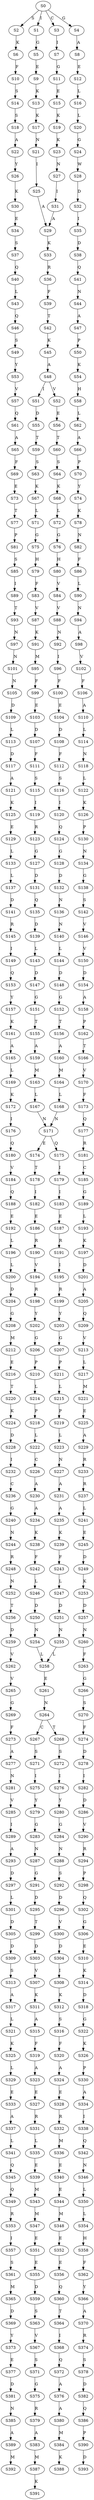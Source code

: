 strict digraph  {
	S0 -> S1 [ label = I ];
	S0 -> S2 [ label = S ];
	S0 -> S3 [ label = C ];
	S0 -> S4 [ label = G ];
	S1 -> S5 [ label = G ];
	S2 -> S6 [ label = K ];
	S3 -> S7 [ label = I ];
	S4 -> S8 [ label = A ];
	S5 -> S9 [ label = E ];
	S6 -> S10 [ label = F ];
	S7 -> S11 [ label = G ];
	S8 -> S12 [ label = E ];
	S9 -> S13 [ label = K ];
	S10 -> S14 [ label = S ];
	S11 -> S15 [ label = E ];
	S12 -> S16 [ label = L ];
	S13 -> S17 [ label = K ];
	S14 -> S18 [ label = S ];
	S15 -> S19 [ label = K ];
	S16 -> S20 [ label = L ];
	S17 -> S21 [ label = N ];
	S18 -> S22 [ label = A ];
	S19 -> S23 [ label = K ];
	S20 -> S24 [ label = G ];
	S21 -> S25 [ label = I ];
	S22 -> S26 [ label = Y ];
	S23 -> S27 [ label = N ];
	S24 -> S28 [ label = W ];
	S25 -> S29 [ label = A ];
	S26 -> S30 [ label = K ];
	S27 -> S31 [ label = I ];
	S28 -> S32 [ label = D ];
	S29 -> S33 [ label = K ];
	S30 -> S34 [ label = E ];
	S31 -> S29 [ label = A ];
	S32 -> S35 [ label = I ];
	S33 -> S36 [ label = R ];
	S34 -> S37 [ label = S ];
	S35 -> S38 [ label = D ];
	S36 -> S39 [ label = F ];
	S37 -> S40 [ label = Q ];
	S38 -> S41 [ label = Q ];
	S39 -> S42 [ label = T ];
	S40 -> S43 [ label = L ];
	S41 -> S44 [ label = N ];
	S42 -> S45 [ label = K ];
	S43 -> S46 [ label = Q ];
	S44 -> S47 [ label = A ];
	S45 -> S48 [ label = A ];
	S46 -> S49 [ label = S ];
	S47 -> S50 [ label = P ];
	S48 -> S51 [ label = I ];
	S48 -> S52 [ label = V ];
	S49 -> S53 [ label = Y ];
	S50 -> S54 [ label = K ];
	S51 -> S55 [ label = D ];
	S52 -> S56 [ label = E ];
	S53 -> S57 [ label = V ];
	S54 -> S58 [ label = H ];
	S55 -> S59 [ label = T ];
	S56 -> S60 [ label = T ];
	S57 -> S61 [ label = Q ];
	S58 -> S62 [ label = L ];
	S59 -> S63 [ label = S ];
	S60 -> S64 [ label = S ];
	S61 -> S65 [ label = A ];
	S62 -> S66 [ label = A ];
	S63 -> S67 [ label = K ];
	S64 -> S68 [ label = K ];
	S65 -> S69 [ label = F ];
	S66 -> S70 [ label = P ];
	S67 -> S71 [ label = L ];
	S68 -> S72 [ label = L ];
	S69 -> S73 [ label = E ];
	S70 -> S74 [ label = Y ];
	S71 -> S75 [ label = G ];
	S72 -> S76 [ label = G ];
	S73 -> S77 [ label = T ];
	S74 -> S78 [ label = K ];
	S75 -> S79 [ label = H ];
	S76 -> S80 [ label = H ];
	S77 -> S81 [ label = P ];
	S78 -> S82 [ label = N ];
	S79 -> S83 [ label = F ];
	S80 -> S84 [ label = V ];
	S81 -> S85 [ label = S ];
	S82 -> S86 [ label = F ];
	S83 -> S87 [ label = V ];
	S84 -> S88 [ label = V ];
	S85 -> S89 [ label = I ];
	S86 -> S90 [ label = L ];
	S87 -> S91 [ label = K ];
	S88 -> S92 [ label = N ];
	S89 -> S93 [ label = T ];
	S90 -> S94 [ label = N ];
	S91 -> S95 [ label = M ];
	S92 -> S96 [ label = I ];
	S93 -> S97 [ label = N ];
	S94 -> S98 [ label = A ];
	S95 -> S99 [ label = F ];
	S96 -> S100 [ label = F ];
	S97 -> S101 [ label = N ];
	S98 -> S102 [ label = V ];
	S99 -> S103 [ label = E ];
	S100 -> S104 [ label = E ];
	S101 -> S105 [ label = N ];
	S102 -> S106 [ label = F ];
	S103 -> S107 [ label = D ];
	S104 -> S108 [ label = D ];
	S105 -> S109 [ label = D ];
	S106 -> S110 [ label = A ];
	S107 -> S111 [ label = F ];
	S108 -> S112 [ label = F ];
	S109 -> S113 [ label = L ];
	S110 -> S114 [ label = L ];
	S111 -> S115 [ label = S ];
	S112 -> S116 [ label = S ];
	S113 -> S117 [ label = D ];
	S114 -> S118 [ label = N ];
	S115 -> S119 [ label = I ];
	S116 -> S120 [ label = I ];
	S117 -> S121 [ label = A ];
	S118 -> S122 [ label = L ];
	S119 -> S123 [ label = R ];
	S120 -> S124 [ label = Q ];
	S121 -> S125 [ label = K ];
	S122 -> S126 [ label = K ];
	S123 -> S127 [ label = G ];
	S124 -> S128 [ label = G ];
	S125 -> S129 [ label = E ];
	S126 -> S130 [ label = P ];
	S127 -> S131 [ label = D ];
	S128 -> S132 [ label = D ];
	S129 -> S133 [ label = L ];
	S130 -> S134 [ label = N ];
	S131 -> S135 [ label = Q ];
	S132 -> S136 [ label = N ];
	S133 -> S137 [ label = L ];
	S134 -> S138 [ label = G ];
	S135 -> S139 [ label = D ];
	S136 -> S140 [ label = N ];
	S137 -> S141 [ label = D ];
	S138 -> S142 [ label = S ];
	S139 -> S143 [ label = L ];
	S140 -> S144 [ label = L ];
	S141 -> S145 [ label = R ];
	S142 -> S146 [ label = V ];
	S143 -> S147 [ label = D ];
	S144 -> S148 [ label = D ];
	S145 -> S149 [ label = I ];
	S146 -> S150 [ label = V ];
	S147 -> S151 [ label = G ];
	S148 -> S152 [ label = G ];
	S149 -> S153 [ label = Q ];
	S150 -> S154 [ label = D ];
	S151 -> S155 [ label = T ];
	S152 -> S156 [ label = T ];
	S153 -> S157 [ label = Y ];
	S154 -> S158 [ label = A ];
	S155 -> S159 [ label = A ];
	S156 -> S160 [ label = A ];
	S157 -> S161 [ label = K ];
	S158 -> S162 [ label = P ];
	S159 -> S163 [ label = M ];
	S160 -> S164 [ label = M ];
	S161 -> S165 [ label = A ];
	S162 -> S166 [ label = T ];
	S163 -> S167 [ label = L ];
	S164 -> S168 [ label = L ];
	S165 -> S169 [ label = L ];
	S166 -> S170 [ label = V ];
	S167 -> S171 [ label = N ];
	S168 -> S171 [ label = N ];
	S169 -> S172 [ label = K ];
	S170 -> S173 [ label = F ];
	S171 -> S174 [ label = E ];
	S171 -> S175 [ label = Q ];
	S172 -> S176 [ label = I ];
	S173 -> S177 [ label = Q ];
	S174 -> S178 [ label = T ];
	S175 -> S179 [ label = I ];
	S176 -> S180 [ label = Q ];
	S177 -> S181 [ label = R ];
	S178 -> S182 [ label = I ];
	S179 -> S183 [ label = I ];
	S180 -> S184 [ label = V ];
	S181 -> S185 [ label = C ];
	S182 -> S186 [ label = E ];
	S183 -> S187 [ label = E ];
	S184 -> S188 [ label = Q ];
	S185 -> S189 [ label = G ];
	S186 -> S190 [ label = R ];
	S187 -> S191 [ label = R ];
	S188 -> S192 [ label = E ];
	S189 -> S193 [ label = L ];
	S190 -> S194 [ label = V ];
	S191 -> S195 [ label = I ];
	S192 -> S196 [ label = L ];
	S193 -> S197 [ label = K ];
	S194 -> S198 [ label = R ];
	S195 -> S199 [ label = R ];
	S196 -> S200 [ label = L ];
	S197 -> S201 [ label = D ];
	S198 -> S202 [ label = Y ];
	S199 -> S203 [ label = Y ];
	S200 -> S204 [ label = D ];
	S201 -> S205 [ label = A ];
	S202 -> S206 [ label = G ];
	S203 -> S207 [ label = G ];
	S204 -> S208 [ label = G ];
	S205 -> S209 [ label = Q ];
	S206 -> S210 [ label = P ];
	S207 -> S211 [ label = P ];
	S208 -> S212 [ label = M ];
	S209 -> S213 [ label = V ];
	S210 -> S214 [ label = L ];
	S211 -> S215 [ label = L ];
	S212 -> S216 [ label = E ];
	S213 -> S217 [ label = L ];
	S214 -> S218 [ label = P ];
	S215 -> S219 [ label = P ];
	S216 -> S220 [ label = T ];
	S217 -> S221 [ label = M ];
	S218 -> S222 [ label = L ];
	S219 -> S223 [ label = L ];
	S220 -> S224 [ label = K ];
	S221 -> S225 [ label = E ];
	S222 -> S226 [ label = C ];
	S223 -> S227 [ label = N ];
	S224 -> S228 [ label = D ];
	S225 -> S229 [ label = A ];
	S226 -> S230 [ label = A ];
	S227 -> S231 [ label = A ];
	S228 -> S232 [ label = I ];
	S229 -> S233 [ label = R ];
	S230 -> S234 [ label = A ];
	S231 -> S235 [ label = A ];
	S232 -> S236 [ label = C ];
	S233 -> S237 [ label = R ];
	S234 -> S238 [ label = K ];
	S235 -> S239 [ label = K ];
	S236 -> S240 [ label = G ];
	S237 -> S241 [ label = L ];
	S238 -> S242 [ label = F ];
	S239 -> S243 [ label = F ];
	S240 -> S244 [ label = N ];
	S241 -> S245 [ label = E ];
	S242 -> S246 [ label = L ];
	S243 -> S247 [ label = L ];
	S244 -> S248 [ label = R ];
	S245 -> S249 [ label = D ];
	S246 -> S250 [ label = D ];
	S247 -> S251 [ label = D ];
	S248 -> S252 [ label = N ];
	S249 -> S253 [ label = K ];
	S250 -> S254 [ label = N ];
	S251 -> S255 [ label = N ];
	S252 -> S256 [ label = T ];
	S253 -> S257 [ label = D ];
	S254 -> S258 [ label = L ];
	S255 -> S258 [ label = L ];
	S256 -> S259 [ label = D ];
	S257 -> S260 [ label = N ];
	S258 -> S261 [ label = E ];
	S259 -> S262 [ label = V ];
	S260 -> S263 [ label = F ];
	S261 -> S264 [ label = N ];
	S262 -> S265 [ label = V ];
	S263 -> S266 [ label = G ];
	S264 -> S267 [ label = C ];
	S264 -> S268 [ label = T ];
	S265 -> S269 [ label = G ];
	S266 -> S270 [ label = S ];
	S267 -> S271 [ label = S ];
	S268 -> S272 [ label = S ];
	S269 -> S273 [ label = F ];
	S270 -> S274 [ label = F ];
	S271 -> S275 [ label = I ];
	S272 -> S276 [ label = I ];
	S273 -> S277 [ label = A ];
	S274 -> S278 [ label = D ];
	S275 -> S279 [ label = Y ];
	S276 -> S280 [ label = Y ];
	S277 -> S281 [ label = N ];
	S278 -> S282 [ label = I ];
	S279 -> S283 [ label = G ];
	S280 -> S284 [ label = G ];
	S281 -> S285 [ label = V ];
	S282 -> S286 [ label = D ];
	S283 -> S287 [ label = N ];
	S284 -> S288 [ label = N ];
	S285 -> S289 [ label = I ];
	S286 -> S290 [ label = V ];
	S287 -> S291 [ label = G ];
	S288 -> S292 [ label = S ];
	S289 -> S293 [ label = A ];
	S290 -> S294 [ label = R ];
	S291 -> S295 [ label = D ];
	S292 -> S296 [ label = D ];
	S293 -> S297 [ label = D ];
	S294 -> S298 [ label = P ];
	S295 -> S299 [ label = T ];
	S296 -> S300 [ label = V ];
	S297 -> S301 [ label = L ];
	S298 -> S302 [ label = Q ];
	S299 -> S303 [ label = D ];
	S300 -> S304 [ label = D ];
	S301 -> S305 [ label = D ];
	S302 -> S306 [ label = G ];
	S303 -> S307 [ label = V ];
	S304 -> S308 [ label = I ];
	S305 -> S309 [ label = D ];
	S306 -> S310 [ label = E ];
	S307 -> S311 [ label = K ];
	S308 -> S312 [ label = K ];
	S309 -> S313 [ label = S ];
	S310 -> S314 [ label = K ];
	S311 -> S315 [ label = A ];
	S312 -> S316 [ label = S ];
	S313 -> S317 [ label = A ];
	S314 -> S318 [ label = D ];
	S315 -> S319 [ label = F ];
	S316 -> S320 [ label = F ];
	S317 -> S321 [ label = L ];
	S318 -> S322 [ label = G ];
	S319 -> S323 [ label = A ];
	S320 -> S324 [ label = A ];
	S321 -> S325 [ label = K ];
	S322 -> S326 [ label = K ];
	S323 -> S327 [ label = E ];
	S324 -> S328 [ label = E ];
	S325 -> S329 [ label = L ];
	S326 -> S330 [ label = P ];
	S327 -> S331 [ label = R ];
	S328 -> S332 [ label = R ];
	S329 -> S333 [ label = E ];
	S330 -> S334 [ label = A ];
	S331 -> S335 [ label = L ];
	S332 -> S336 [ label = M ];
	S333 -> S337 [ label = A ];
	S334 -> S338 [ label = I ];
	S335 -> S339 [ label = E ];
	S336 -> S340 [ label = E ];
	S337 -> S341 [ label = L ];
	S338 -> S342 [ label = Q ];
	S339 -> S343 [ label = M ];
	S340 -> S344 [ label = E ];
	S341 -> S345 [ label = Q ];
	S342 -> S346 [ label = N ];
	S343 -> S347 [ label = M ];
	S344 -> S348 [ label = M ];
	S345 -> S349 [ label = Q ];
	S346 -> S350 [ label = L ];
	S347 -> S351 [ label = E ];
	S348 -> S352 [ label = E ];
	S349 -> S353 [ label = R ];
	S350 -> S354 [ label = L ];
	S351 -> S355 [ label = E ];
	S352 -> S356 [ label = E ];
	S353 -> S357 [ label = I ];
	S354 -> S358 [ label = H ];
	S355 -> S359 [ label = D ];
	S356 -> S360 [ label = Q ];
	S357 -> S361 [ label = S ];
	S358 -> S362 [ label = F ];
	S359 -> S363 [ label = S ];
	S360 -> S364 [ label = T ];
	S361 -> S365 [ label = M ];
	S362 -> S366 [ label = Y ];
	S363 -> S367 [ label = V ];
	S364 -> S368 [ label = I ];
	S365 -> S369 [ label = D ];
	S366 -> S370 [ label = A ];
	S367 -> S371 [ label = S ];
	S368 -> S372 [ label = Q ];
	S369 -> S373 [ label = Y ];
	S370 -> S374 [ label = R ];
	S371 -> S375 [ label = G ];
	S372 -> S376 [ label = A ];
	S373 -> S377 [ label = E ];
	S374 -> S378 [ label = S ];
	S375 -> S379 [ label = R ];
	S376 -> S380 [ label = A ];
	S377 -> S381 [ label = D ];
	S378 -> S382 [ label = D ];
	S379 -> S383 [ label = A ];
	S380 -> S384 [ label = M ];
	S381 -> S385 [ label = N ];
	S382 -> S386 [ label = Q ];
	S383 -> S387 [ label = M ];
	S384 -> S388 [ label = K ];
	S385 -> S389 [ label = A ];
	S386 -> S390 [ label = P ];
	S387 -> S391 [ label = K ];
	S389 -> S392 [ label = M ];
	S390 -> S393 [ label = D ];
}
